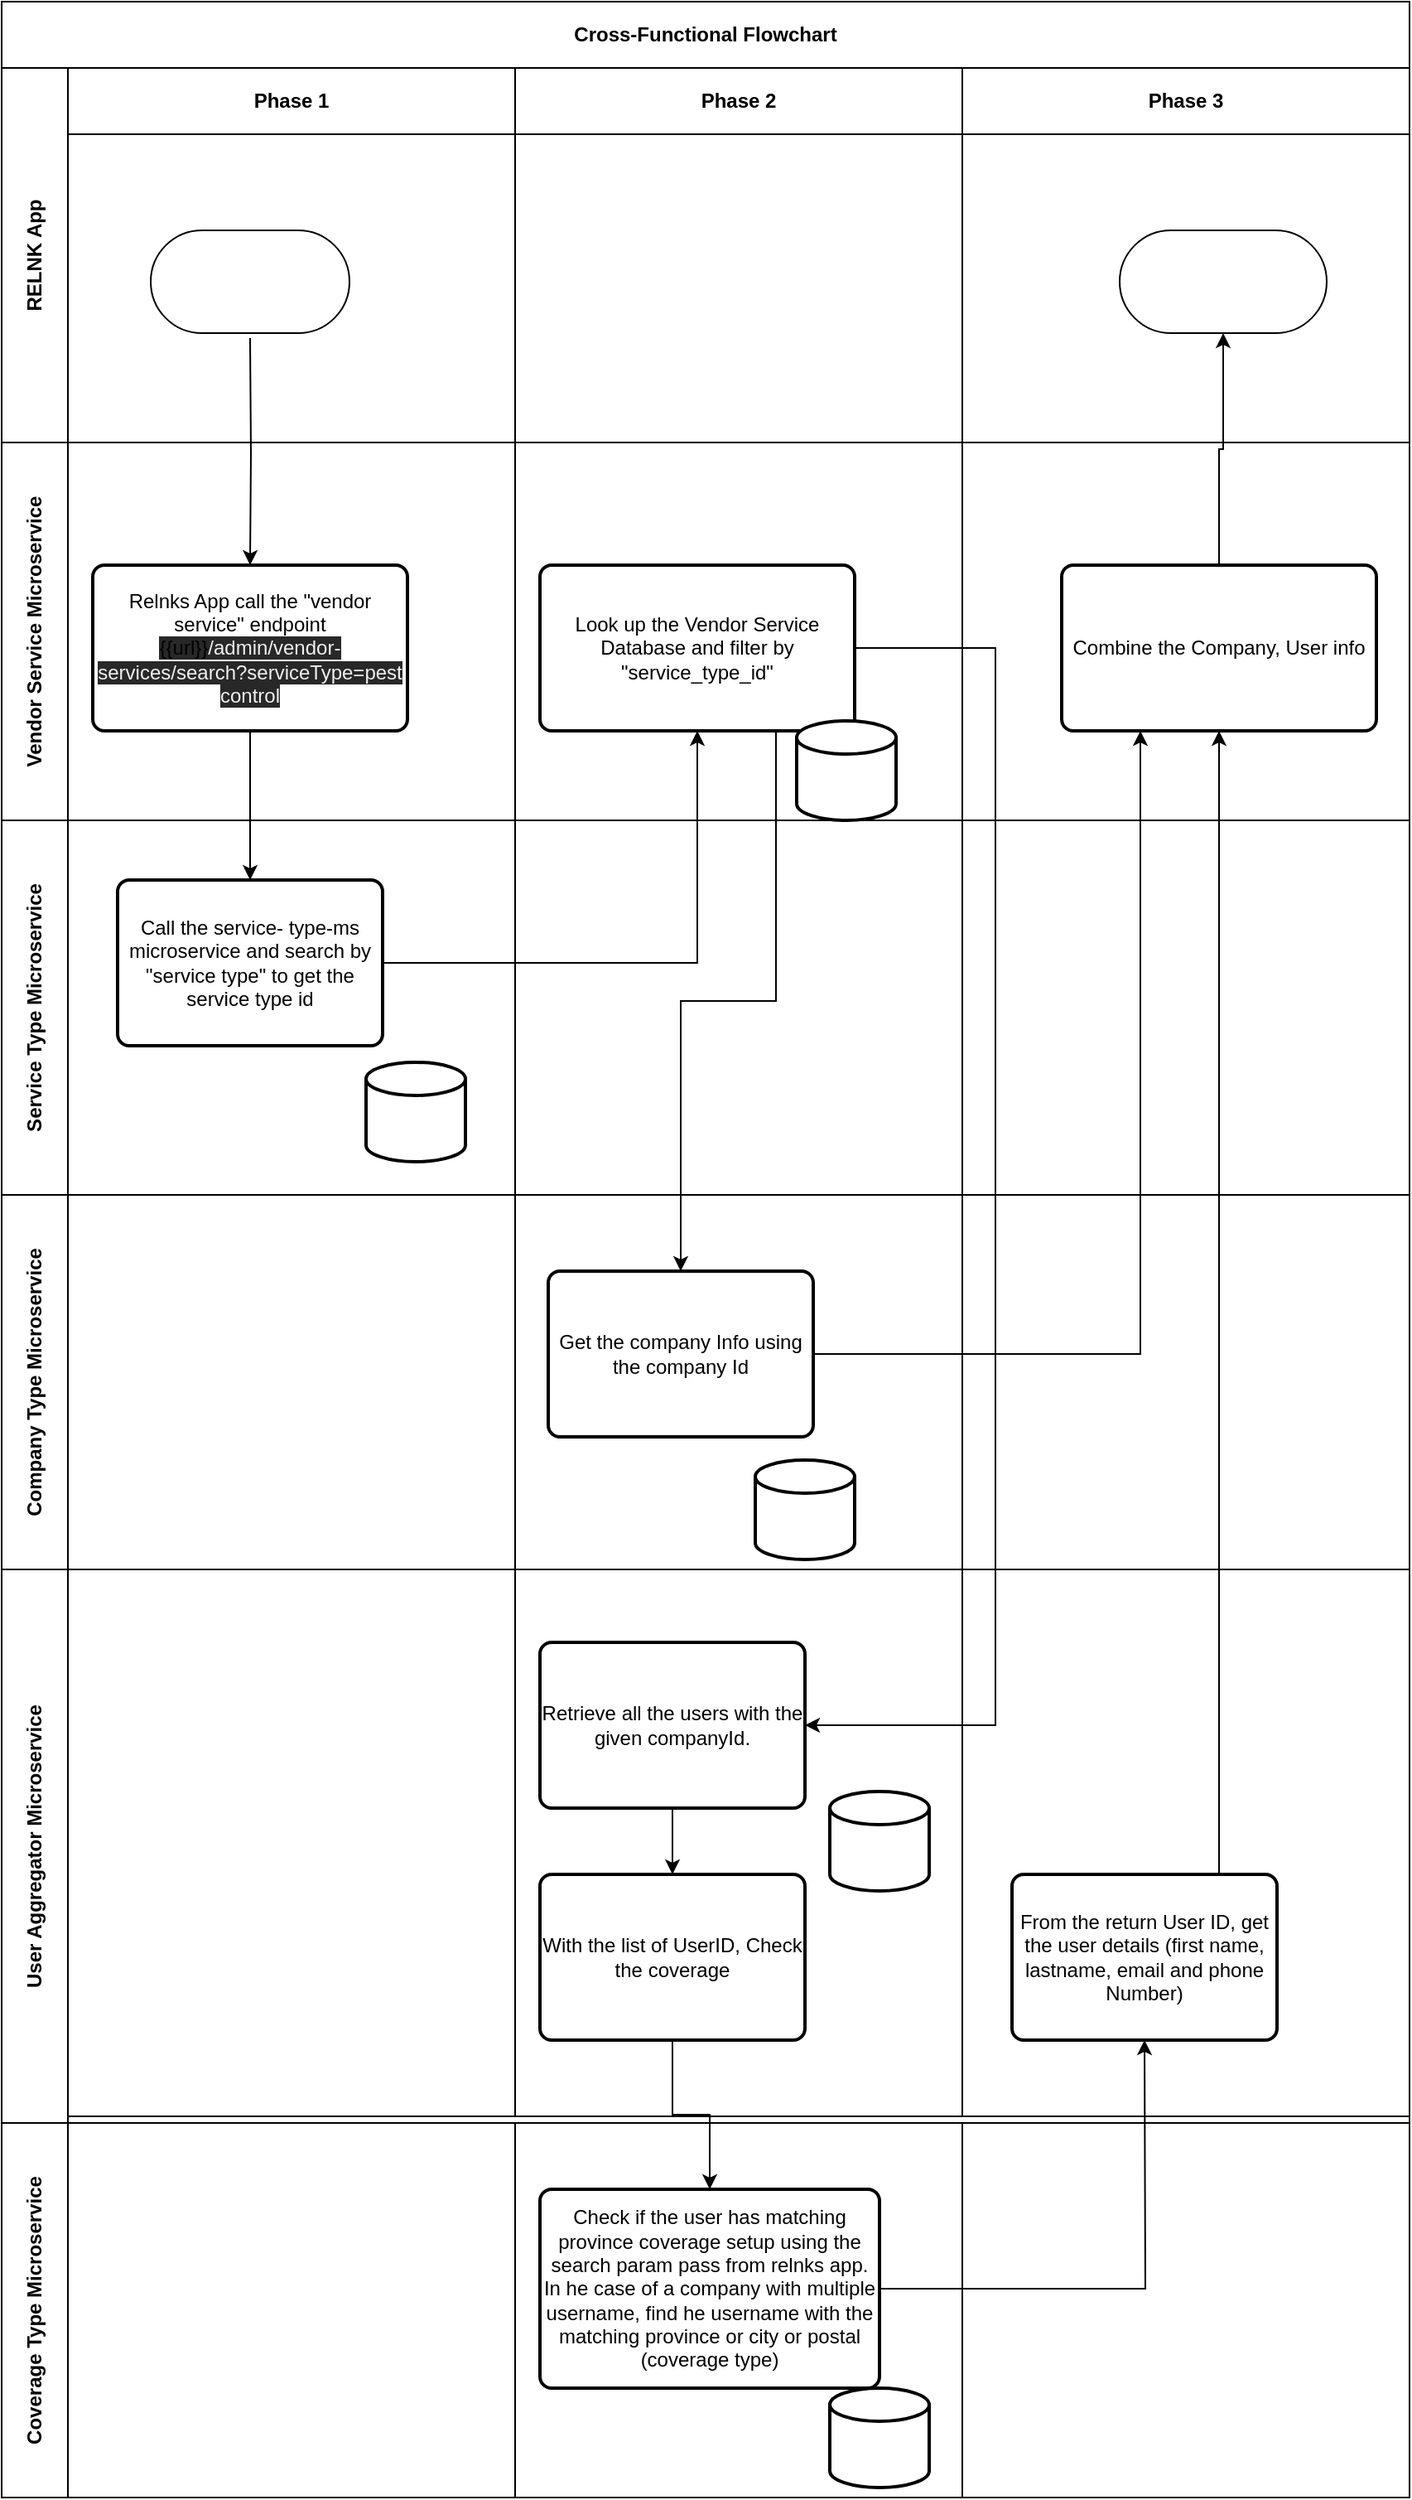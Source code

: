 <mxfile version="14.0.1" type="github"><diagram id="EdHa9yVsXDstv4Eu_-6p" name="Page-1"><mxGraphModel dx="2015" dy="1160" grid="1" gridSize="10" guides="1" tooltips="1" connect="1" arrows="1" fold="1" page="1" pageScale="1" pageWidth="850" pageHeight="1100" math="0" shadow="0"><root><mxCell id="0"/><mxCell id="1" parent="0"/><mxCell id="UPjTj2q4C-dnI2ldjNB2-11" value="Cross-Functional Flowchart" style="shape=table;childLayout=tableLayout;rowLines=0;columnLines=0;startSize=40;html=1;whiteSpace=wrap;collapsible=0;recursiveResize=0;expand=0;pointerEvents=0;fontStyle=1;align=center;" vertex="1" parent="1"><mxGeometry width="850" height="720" as="geometry"/></mxCell><mxCell id="UPjTj2q4C-dnI2ldjNB2-12" value="RELNK App" style="swimlane;horizontal=0;points=[[0,0.5],[1,0.5]];portConstraint=eastwest;startSize=40;html=1;whiteSpace=wrap;collapsible=0;recursiveResize=0;expand=0;pointerEvents=0;fontStyle=1" vertex="1" parent="UPjTj2q4C-dnI2ldjNB2-11"><mxGeometry y="40" width="850" height="226" as="geometry"/></mxCell><mxCell id="UPjTj2q4C-dnI2ldjNB2-13" value="Phase 1" style="swimlane;connectable=0;startSize=40;html=1;whiteSpace=wrap;collapsible=0;recursiveResize=0;expand=0;pointerEvents=0;" vertex="1" parent="UPjTj2q4C-dnI2ldjNB2-12"><mxGeometry x="40" width="270" height="226" as="geometry"/></mxCell><mxCell id="UPjTj2q4C-dnI2ldjNB2-58" value="" style="html=1;dashed=0;whitespace=wrap;shape=mxgraph.dfd.start" vertex="1" parent="UPjTj2q4C-dnI2ldjNB2-13"><mxGeometry x="50" y="98" width="120" height="62" as="geometry"/></mxCell><mxCell id="UPjTj2q4C-dnI2ldjNB2-14" value="Phase 2" style="swimlane;connectable=0;startSize=40;html=1;whiteSpace=wrap;collapsible=0;recursiveResize=0;expand=0;pointerEvents=0;" vertex="1" parent="UPjTj2q4C-dnI2ldjNB2-12"><mxGeometry x="310" width="270" height="226" as="geometry"/></mxCell><mxCell id="UPjTj2q4C-dnI2ldjNB2-15" value="Phase 3" style="swimlane;connectable=0;startSize=40;html=1;whiteSpace=wrap;collapsible=0;recursiveResize=0;expand=0;pointerEvents=0;" vertex="1" parent="UPjTj2q4C-dnI2ldjNB2-12"><mxGeometry x="580" width="270" height="226" as="geometry"/></mxCell><mxCell id="UPjTj2q4C-dnI2ldjNB2-57" value="" style="html=1;dashed=0;whitespace=wrap;shape=mxgraph.dfd.start" vertex="1" parent="UPjTj2q4C-dnI2ldjNB2-15"><mxGeometry x="95" y="98" width="125" height="62" as="geometry"/></mxCell><mxCell id="UPjTj2q4C-dnI2ldjNB2-16" value="Vendor Service Microservice" style="swimlane;horizontal=0;points=[[0,0.5],[1,0.5]];portConstraint=eastwest;startSize=40;html=1;whiteSpace=wrap;collapsible=0;recursiveResize=0;expand=0;pointerEvents=0;" vertex="1" parent="UPjTj2q4C-dnI2ldjNB2-11"><mxGeometry y="266" width="850" height="228" as="geometry"/></mxCell><mxCell id="UPjTj2q4C-dnI2ldjNB2-17" value="" style="swimlane;connectable=0;startSize=0;html=1;whiteSpace=wrap;collapsible=0;recursiveResize=0;expand=0;pointerEvents=0;" vertex="1" parent="UPjTj2q4C-dnI2ldjNB2-16"><mxGeometry x="40" width="270" height="228" as="geometry"/></mxCell><mxCell id="UPjTj2q4C-dnI2ldjNB2-4" value="Relnks App call the &quot;vendor service&quot; endpoint&lt;br&gt;&lt;span class=&quot;resolvedVariable&quot; spellcheck=&quot;false&quot; style=&quot;font-family: &amp;#34;opensans&amp;#34; , &amp;#34;helvetica&amp;#34; , &amp;#34;arial&amp;#34; , sans-serif ; text-align: left ; background-color: rgb(40 , 40 , 40)&quot;&gt;&lt;span&gt;&lt;span&gt;{{url}}&lt;/span&gt;&lt;/span&gt;&lt;/span&gt;&lt;span style=&quot;color: rgb(240 , 240 , 240) ; font-family: &amp;#34;opensans&amp;#34; , &amp;#34;helvetica&amp;#34; , &amp;#34;arial&amp;#34; , sans-serif ; text-align: left ; background-color: rgb(40 , 40 , 40)&quot;&gt;&lt;span&gt;/admin/vendor-services/search?serviceType=pest control&lt;/span&gt;&lt;/span&gt;" style="rounded=1;whiteSpace=wrap;html=1;absoluteArcSize=1;arcSize=14;strokeWidth=2;" vertex="1" parent="UPjTj2q4C-dnI2ldjNB2-17"><mxGeometry x="15" y="74" width="190" height="100" as="geometry"/></mxCell><mxCell id="UPjTj2q4C-dnI2ldjNB2-18" value="" style="swimlane;connectable=0;startSize=0;html=1;whiteSpace=wrap;collapsible=0;recursiveResize=0;expand=0;pointerEvents=0;" vertex="1" parent="UPjTj2q4C-dnI2ldjNB2-16"><mxGeometry x="310" width="270" height="228" as="geometry"/></mxCell><mxCell id="UPjTj2q4C-dnI2ldjNB2-24" value="" style="swimlane;connectable=0;startSize=0;html=1;whiteSpace=wrap;collapsible=0;recursiveResize=0;expand=0;pointerEvents=0;" vertex="1" parent="UPjTj2q4C-dnI2ldjNB2-18"><mxGeometry width="270" height="228" as="geometry"/></mxCell><mxCell id="UPjTj2q4C-dnI2ldjNB2-25" value="Look up the Vendor Service Database and filter by &quot;service_type_id&quot;" style="rounded=1;whiteSpace=wrap;html=1;absoluteArcSize=1;arcSize=14;strokeWidth=2;" vertex="1" parent="UPjTj2q4C-dnI2ldjNB2-24"><mxGeometry x="15" y="74" width="190" height="100" as="geometry"/></mxCell><mxCell id="UPjTj2q4C-dnI2ldjNB2-26" value="" style="strokeWidth=2;html=1;shape=mxgraph.flowchart.database;whiteSpace=wrap;" vertex="1" parent="UPjTj2q4C-dnI2ldjNB2-24"><mxGeometry x="170" y="168" width="60" height="60" as="geometry"/></mxCell><mxCell id="UPjTj2q4C-dnI2ldjNB2-19" value="" style="swimlane;connectable=0;startSize=0;html=1;whiteSpace=wrap;collapsible=0;recursiveResize=0;expand=0;pointerEvents=0;" vertex="1" parent="UPjTj2q4C-dnI2ldjNB2-16"><mxGeometry x="580" width="270" height="228" as="geometry"/></mxCell><mxCell id="UPjTj2q4C-dnI2ldjNB2-54" value="Combine the Company, User info" style="rounded=1;whiteSpace=wrap;html=1;absoluteArcSize=1;arcSize=14;strokeWidth=2;" vertex="1" parent="UPjTj2q4C-dnI2ldjNB2-19"><mxGeometry x="60" y="74" width="190" height="100" as="geometry"/></mxCell><mxCell id="UPjTj2q4C-dnI2ldjNB2-20" value="Service Type Microservice" style="swimlane;horizontal=0;points=[[0,0.5],[1,0.5]];portConstraint=eastwest;startSize=40;html=1;whiteSpace=wrap;collapsible=0;recursiveResize=0;expand=0;pointerEvents=0;" vertex="1" parent="UPjTj2q4C-dnI2ldjNB2-11"><mxGeometry y="494" width="850" height="226" as="geometry"/></mxCell><mxCell id="UPjTj2q4C-dnI2ldjNB2-21" value="" style="swimlane;connectable=0;startSize=0;html=1;whiteSpace=wrap;collapsible=0;recursiveResize=0;expand=0;pointerEvents=0;" vertex="1" parent="UPjTj2q4C-dnI2ldjNB2-20"><mxGeometry x="40" width="270" height="226" as="geometry"/></mxCell><mxCell id="UPjTj2q4C-dnI2ldjNB2-9" value="Call the service- type-ms microservice and search by &quot;service type&quot; to get the service type id" style="rounded=1;whiteSpace=wrap;html=1;absoluteArcSize=1;arcSize=14;strokeWidth=2;" vertex="1" parent="UPjTj2q4C-dnI2ldjNB2-21"><mxGeometry x="30" y="36" width="160" height="100" as="geometry"/></mxCell><mxCell id="UPjTj2q4C-dnI2ldjNB2-2" value="" style="strokeWidth=2;html=1;shape=mxgraph.flowchart.database;whiteSpace=wrap;" vertex="1" parent="UPjTj2q4C-dnI2ldjNB2-21"><mxGeometry x="180" y="146" width="60" height="60" as="geometry"/></mxCell><mxCell id="UPjTj2q4C-dnI2ldjNB2-22" value="" style="swimlane;connectable=0;startSize=0;html=1;whiteSpace=wrap;collapsible=0;recursiveResize=0;expand=0;pointerEvents=0;" vertex="1" parent="UPjTj2q4C-dnI2ldjNB2-20"><mxGeometry x="310" width="270" height="226" as="geometry"/></mxCell><mxCell id="UPjTj2q4C-dnI2ldjNB2-23" value="" style="swimlane;connectable=0;startSize=0;html=1;whiteSpace=wrap;collapsible=0;recursiveResize=0;expand=0;pointerEvents=0;" vertex="1" parent="UPjTj2q4C-dnI2ldjNB2-20"><mxGeometry x="580" width="270" height="226" as="geometry"/></mxCell><mxCell id="UPjTj2q4C-dnI2ldjNB2-8" style="edgeStyle=orthogonalEdgeStyle;rounded=0;orthogonalLoop=1;jettySize=auto;html=1;" edge="1" parent="UPjTj2q4C-dnI2ldjNB2-11" source="UPjTj2q4C-dnI2ldjNB2-4" target="UPjTj2q4C-dnI2ldjNB2-9"><mxGeometry relative="1" as="geometry"><mxPoint x="160" y="430" as="targetPoint"/></mxGeometry></mxCell><mxCell id="UPjTj2q4C-dnI2ldjNB2-27" style="edgeStyle=orthogonalEdgeStyle;rounded=0;orthogonalLoop=1;jettySize=auto;html=1;entryX=0.5;entryY=1;entryDx=0;entryDy=0;" edge="1" parent="UPjTj2q4C-dnI2ldjNB2-11" source="UPjTj2q4C-dnI2ldjNB2-9" target="UPjTj2q4C-dnI2ldjNB2-25"><mxGeometry relative="1" as="geometry"/></mxCell><mxCell id="UPjTj2q4C-dnI2ldjNB2-7" style="edgeStyle=orthogonalEdgeStyle;rounded=0;orthogonalLoop=1;jettySize=auto;html=1;exitX=0.5;exitY=1;exitDx=0;exitDy=0;exitPerimeter=0;" edge="1" parent="UPjTj2q4C-dnI2ldjNB2-11" target="UPjTj2q4C-dnI2ldjNB2-4"><mxGeometry relative="1" as="geometry"><mxPoint x="150" y="203" as="sourcePoint"/></mxGeometry></mxCell><mxCell id="UPjTj2q4C-dnI2ldjNB2-59" style="edgeStyle=orthogonalEdgeStyle;rounded=0;orthogonalLoop=1;jettySize=auto;html=1;entryX=0.5;entryY=0.5;entryDx=0;entryDy=31.0;entryPerimeter=0;" edge="1" parent="UPjTj2q4C-dnI2ldjNB2-11" source="UPjTj2q4C-dnI2ldjNB2-54" target="UPjTj2q4C-dnI2ldjNB2-57"><mxGeometry relative="1" as="geometry"/></mxCell><mxCell id="UPjTj2q4C-dnI2ldjNB2-28" value="Company Type Microservice" style="swimlane;horizontal=0;points=[[0,0.5],[1,0.5]];portConstraint=eastwest;startSize=40;html=1;whiteSpace=wrap;collapsible=0;recursiveResize=0;expand=0;pointerEvents=0;" vertex="1" parent="1"><mxGeometry y="720" width="850" height="226" as="geometry"/></mxCell><mxCell id="UPjTj2q4C-dnI2ldjNB2-29" value="" style="swimlane;connectable=0;startSize=0;html=1;whiteSpace=wrap;collapsible=0;recursiveResize=0;expand=0;pointerEvents=0;" vertex="1" parent="UPjTj2q4C-dnI2ldjNB2-28"><mxGeometry x="40" width="270" height="226" as="geometry"/></mxCell><mxCell id="UPjTj2q4C-dnI2ldjNB2-32" value="" style="swimlane;connectable=0;startSize=0;html=1;whiteSpace=wrap;collapsible=0;recursiveResize=0;expand=0;pointerEvents=0;" vertex="1" parent="UPjTj2q4C-dnI2ldjNB2-28"><mxGeometry x="310" width="270" height="226" as="geometry"/></mxCell><mxCell id="UPjTj2q4C-dnI2ldjNB2-30" value="Get the company Info using the company Id" style="rounded=1;whiteSpace=wrap;html=1;absoluteArcSize=1;arcSize=14;strokeWidth=2;" vertex="1" parent="UPjTj2q4C-dnI2ldjNB2-32"><mxGeometry x="20" y="46" width="160" height="100" as="geometry"/></mxCell><mxCell id="UPjTj2q4C-dnI2ldjNB2-31" value="" style="strokeWidth=2;html=1;shape=mxgraph.flowchart.database;whiteSpace=wrap;" vertex="1" parent="UPjTj2q4C-dnI2ldjNB2-32"><mxGeometry x="145" y="160" width="60" height="60" as="geometry"/></mxCell><mxCell id="UPjTj2q4C-dnI2ldjNB2-33" value="" style="swimlane;connectable=0;startSize=0;html=1;whiteSpace=wrap;collapsible=0;recursiveResize=0;expand=0;pointerEvents=0;" vertex="1" parent="UPjTj2q4C-dnI2ldjNB2-28"><mxGeometry x="580" width="270" height="226" as="geometry"/></mxCell><mxCell id="UPjTj2q4C-dnI2ldjNB2-34" value="User Aggregator Microservice" style="swimlane;horizontal=0;points=[[0,0.5],[1,0.5]];portConstraint=eastwest;startSize=40;html=1;whiteSpace=wrap;collapsible=0;recursiveResize=0;expand=0;pointerEvents=0;" vertex="1" parent="1"><mxGeometry y="946" width="850" height="334" as="geometry"/></mxCell><mxCell id="UPjTj2q4C-dnI2ldjNB2-35" value="" style="swimlane;connectable=0;startSize=0;html=1;whiteSpace=wrap;collapsible=0;recursiveResize=0;expand=0;pointerEvents=0;" vertex="1" parent="UPjTj2q4C-dnI2ldjNB2-34"><mxGeometry x="40" width="270" height="330" as="geometry"/></mxCell><mxCell id="UPjTj2q4C-dnI2ldjNB2-38" value="" style="swimlane;connectable=0;startSize=0;html=1;whiteSpace=wrap;collapsible=0;recursiveResize=0;expand=0;pointerEvents=0;" vertex="1" parent="UPjTj2q4C-dnI2ldjNB2-34"><mxGeometry x="310" width="270" height="330" as="geometry"/></mxCell><mxCell id="UPjTj2q4C-dnI2ldjNB2-36" value="Retrieve all the users with the given companyId." style="rounded=1;whiteSpace=wrap;html=1;absoluteArcSize=1;arcSize=14;strokeWidth=2;" vertex="1" parent="UPjTj2q4C-dnI2ldjNB2-38"><mxGeometry x="15" y="44" width="160" height="100" as="geometry"/></mxCell><mxCell id="UPjTj2q4C-dnI2ldjNB2-37" value="" style="strokeWidth=2;html=1;shape=mxgraph.flowchart.database;whiteSpace=wrap;" vertex="1" parent="UPjTj2q4C-dnI2ldjNB2-38"><mxGeometry x="190" y="134" width="60" height="60" as="geometry"/></mxCell><mxCell id="UPjTj2q4C-dnI2ldjNB2-39" value="" style="swimlane;connectable=0;startSize=0;html=1;whiteSpace=wrap;collapsible=0;recursiveResize=0;expand=0;pointerEvents=0;" vertex="1" parent="UPjTj2q4C-dnI2ldjNB2-34"><mxGeometry x="580" width="270" height="330" as="geometry"/></mxCell><mxCell id="UPjTj2q4C-dnI2ldjNB2-51" value="From the return User ID, get the user details (first name, lastname, email and phone Number)" style="rounded=1;whiteSpace=wrap;html=1;absoluteArcSize=1;arcSize=14;strokeWidth=2;" vertex="1" parent="UPjTj2q4C-dnI2ldjNB2-39"><mxGeometry x="30" y="184" width="160" height="100" as="geometry"/></mxCell><mxCell id="UPjTj2q4C-dnI2ldjNB2-42" value="With the list of UserID, Check the coverage" style="rounded=1;whiteSpace=wrap;html=1;absoluteArcSize=1;arcSize=14;strokeWidth=2;" vertex="1" parent="UPjTj2q4C-dnI2ldjNB2-34"><mxGeometry x="325" y="184" width="160" height="100" as="geometry"/></mxCell><mxCell id="UPjTj2q4C-dnI2ldjNB2-47" style="edgeStyle=orthogonalEdgeStyle;rounded=0;orthogonalLoop=1;jettySize=auto;html=1;" edge="1" parent="UPjTj2q4C-dnI2ldjNB2-34" source="UPjTj2q4C-dnI2ldjNB2-36" target="UPjTj2q4C-dnI2ldjNB2-42"><mxGeometry relative="1" as="geometry"/></mxCell><mxCell id="UPjTj2q4C-dnI2ldjNB2-40" value="Coverage Type Microservice" style="swimlane;horizontal=0;points=[[0,0.5],[1,0.5]];portConstraint=eastwest;startSize=40;html=1;whiteSpace=wrap;collapsible=0;recursiveResize=0;expand=0;pointerEvents=0;" vertex="1" parent="1"><mxGeometry y="1280" width="850" height="226" as="geometry"/></mxCell><mxCell id="UPjTj2q4C-dnI2ldjNB2-41" value="" style="swimlane;connectable=0;startSize=0;html=1;whiteSpace=wrap;collapsible=0;recursiveResize=0;expand=0;pointerEvents=0;" vertex="1" parent="UPjTj2q4C-dnI2ldjNB2-40"><mxGeometry x="40" width="270" height="226" as="geometry"/></mxCell><mxCell id="UPjTj2q4C-dnI2ldjNB2-44" value="" style="swimlane;connectable=0;startSize=0;html=1;whiteSpace=wrap;collapsible=0;recursiveResize=0;expand=0;pointerEvents=0;" vertex="1" parent="UPjTj2q4C-dnI2ldjNB2-40"><mxGeometry x="310" width="270" height="226" as="geometry"/></mxCell><mxCell id="UPjTj2q4C-dnI2ldjNB2-43" value="" style="strokeWidth=2;html=1;shape=mxgraph.flowchart.database;whiteSpace=wrap;" vertex="1" parent="UPjTj2q4C-dnI2ldjNB2-44"><mxGeometry x="190" y="160" width="60" height="60" as="geometry"/></mxCell><mxCell id="UPjTj2q4C-dnI2ldjNB2-48" value="Check if the user has matching province coverage setup using the search param pass from relnks app. In he case of a company with multiple username, find he username with the matching province or city or postal (coverage type)" style="rounded=1;whiteSpace=wrap;html=1;absoluteArcSize=1;arcSize=14;strokeWidth=2;" vertex="1" parent="UPjTj2q4C-dnI2ldjNB2-44"><mxGeometry x="15" y="40" width="205" height="120" as="geometry"/></mxCell><mxCell id="UPjTj2q4C-dnI2ldjNB2-45" value="" style="swimlane;connectable=0;startSize=0;html=1;whiteSpace=wrap;collapsible=0;recursiveResize=0;expand=0;pointerEvents=0;" vertex="1" parent="UPjTj2q4C-dnI2ldjNB2-40"><mxGeometry x="580" width="270" height="226" as="geometry"/></mxCell><mxCell id="UPjTj2q4C-dnI2ldjNB2-46" style="edgeStyle=orthogonalEdgeStyle;rounded=0;orthogonalLoop=1;jettySize=auto;html=1;exitX=1;exitY=0.5;exitDx=0;exitDy=0;" edge="1" parent="1" source="UPjTj2q4C-dnI2ldjNB2-25" target="UPjTj2q4C-dnI2ldjNB2-36"><mxGeometry relative="1" as="geometry"><Array as="points"><mxPoint x="600" y="390"/><mxPoint x="600" y="1040"/></Array></mxGeometry></mxCell><mxCell id="UPjTj2q4C-dnI2ldjNB2-49" style="edgeStyle=orthogonalEdgeStyle;rounded=0;orthogonalLoop=1;jettySize=auto;html=1;" edge="1" parent="1" source="UPjTj2q4C-dnI2ldjNB2-42" target="UPjTj2q4C-dnI2ldjNB2-48"><mxGeometry relative="1" as="geometry"/></mxCell><mxCell id="UPjTj2q4C-dnI2ldjNB2-50" style="edgeStyle=orthogonalEdgeStyle;rounded=0;orthogonalLoop=1;jettySize=auto;html=1;" edge="1" parent="1" source="UPjTj2q4C-dnI2ldjNB2-48"><mxGeometry relative="1" as="geometry"><mxPoint x="690" y="1230" as="targetPoint"/></mxGeometry></mxCell><mxCell id="UPjTj2q4C-dnI2ldjNB2-52" style="edgeStyle=orthogonalEdgeStyle;rounded=0;orthogonalLoop=1;jettySize=auto;html=1;entryX=0.5;entryY=1;entryDx=0;entryDy=0;" edge="1" parent="1" source="UPjTj2q4C-dnI2ldjNB2-51" target="UPjTj2q4C-dnI2ldjNB2-54"><mxGeometry relative="1" as="geometry"><mxPoint x="700" y="420" as="targetPoint"/><Array as="points"><mxPoint x="735" y="890"/><mxPoint x="735" y="890"/></Array></mxGeometry></mxCell><mxCell id="UPjTj2q4C-dnI2ldjNB2-55" style="edgeStyle=orthogonalEdgeStyle;rounded=0;orthogonalLoop=1;jettySize=auto;html=1;exitX=0.75;exitY=1;exitDx=0;exitDy=0;" edge="1" parent="1" source="UPjTj2q4C-dnI2ldjNB2-25" target="UPjTj2q4C-dnI2ldjNB2-30"><mxGeometry relative="1" as="geometry"/></mxCell><mxCell id="UPjTj2q4C-dnI2ldjNB2-56" style="edgeStyle=orthogonalEdgeStyle;rounded=0;orthogonalLoop=1;jettySize=auto;html=1;entryX=0.25;entryY=1;entryDx=0;entryDy=0;" edge="1" parent="1" source="UPjTj2q4C-dnI2ldjNB2-30" target="UPjTj2q4C-dnI2ldjNB2-54"><mxGeometry relative="1" as="geometry"/></mxCell></root></mxGraphModel></diagram></mxfile>